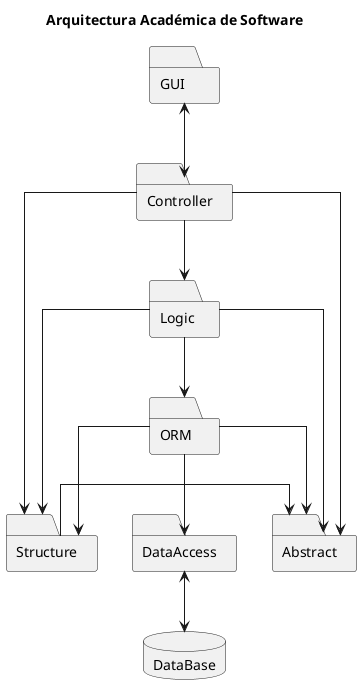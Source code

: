 @startuml Arquitectura Cardacci v2015

' =========================================
' Author:       Gerardo Tordoya
' Create date:  2023-01-31
' Update date:  2023-03-19
' Description:  Arquitectura Cardacci v2015
' =========================================


' --- CONFIGURACION DEL DIAGRAMA (Tipo: Diagrama de Clases) --------------------

' skin rose
' skinparam classFontName Calibri
' skinparam shadowing false
' hide circle
skinparam linetype ortho


' --- TITULO DEL DIAGRAMA ------------------------------------------------------

title Arquitectura Académica de Software


' --- ENTIDADES ----------------------------------------------------------------

package GUI <<Folder>> {
}


package Controller <<Folder>> {
}


package Structure <<Folder>> {
}


package Abstract <<Folder>> {
}


package Logic <<Folder>> {
}


package ORM <<Folder>> {
}


package DataAccess <<Folder>> {
}


package DataBase <<Database>> {
}


' --- RELACIONES ---------------------------------------------------------------

GUI        <--> Controller

Controller  --> Structure
Controller  --> Logic
Controller  --> Abstract

Logic       --> Structure
Logic       --> ORM
Logic       --> Abstract

ORM         --> Structure
ORM         --> DataAccess
ORM         --> Abstract

Structure    -> Abstract

DataAccess <--> DataBase


' --- PIE DE DIAGRAMA ----------------------------------------------------------

' caption Cardacci v2015


@enduml